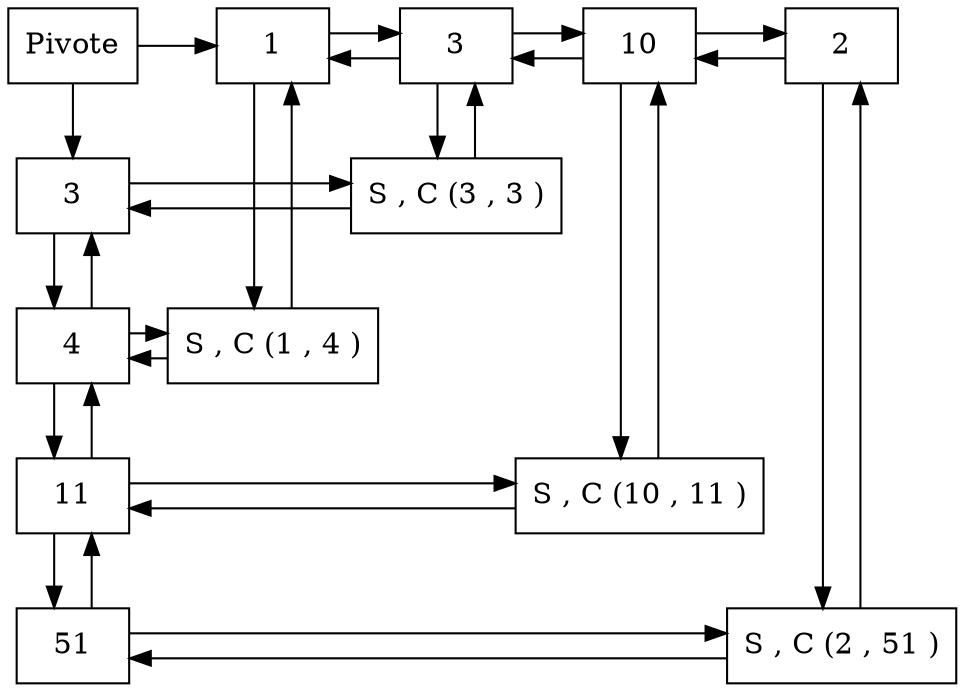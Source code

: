 digraph G {
node[shape="box"];
graph[splines="ortho"];
nodoo[label="Pivote";group=0];
node0xd92510[label="3" , group=0];
node0xef1e50[label="4" , group=0];
node0xd92570[label="11" , group=0];
node0xd925d0[label="51" , group=0];
node0xef1e80[label="1" , group=1];
node0xd92540[label="3" , group=2];
node0xd925a0[label="10" , group=3];
node0xd92600[label="2" , group=4];
node0xd92510->node0xef1e50;
node0xef1e50->node0xd92510;
node0xef1e50->node0xd92570;
node0xd92570->node0xef1e50;
node0xd92570->node0xd925d0;
node0xd925d0->node0xd92570;
node0xef1e80->node0xd92540;
node0xd92540->node0xef1e80;
node0xd92540->node0xd925a0;
node0xd925a0->node0xd92540;
node0xd925a0->node0xd92600;
node0xd92600->node0xd925a0;
node0xef1cd0[label="S , C (1 , 4 )" , group=1];
node0xef1d50[label="S , C (3 , 3 )" , group=2];
node0xef1dd0[label="S , C (10 , 11 )" , group=3];
node0xd92490[label="S , C (2 , 51 )" , group=4];
node0xef1e80->node0xef1cd0;
node0xef1cd0->node0xef1e80;
node0xd92540->node0xef1d50;
node0xef1d50->node0xd92540;
node0xd925a0->node0xef1dd0;
node0xef1dd0->node0xd925a0;
node0xd92600->node0xd92490;
node0xd92490->node0xd92600;
node0xd92510->node0xef1d50;
node0xef1d50->node0xd92510;
node0xef1e50->node0xef1cd0;
node0xef1cd0->node0xef1e50;
node0xd92570->node0xef1dd0;
node0xef1dd0->node0xd92570;
node0xd925d0->node0xd92490;
node0xd92490->node0xd925d0;
{rank="same";nodoo;node0xef1e80;node0xd92540;node0xd925a0;node0xd92600;};
nodoo->node0xef1e80
nodoo->node0xd92510
{rank="same";node0xd92510;node0xef1d50;};
{rank="same";node0xef1e50;node0xef1cd0;};
{rank="same";node0xd92570;node0xef1dd0;};
{rank="same";node0xd925d0;node0xd92490;};
}
